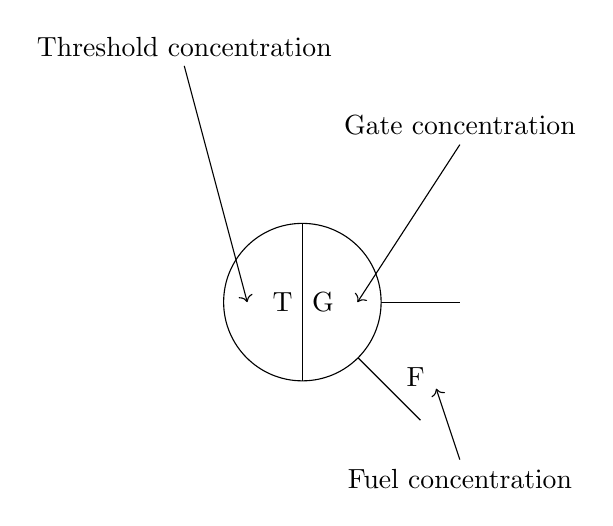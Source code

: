 % !TEX root = ../main.tex
\begin{tikzpicture}

\def\gate(#1, #2, #3, #4, #5){
  \begin{scope}[shift={(#1,#2)}]
    \draw(0, 0) -- (1.5, -1.5);
    \draw(0, 0) -- (2, 0);
    \filldraw[white, draw=black](0, 0) circle (1);
    \draw(0, -1) -- (0, 1);
    \node[above right] at (1.2, -1.2) {#5};
    \node[left] at (0, 0) {#3};
    \node[right] at (0, 0) {#4};
    \draw[->](-1.5, 3) -- (-0.7, 0);
    \node[above] at (-1.5, 3) {Threshold concentration};
    \draw[->](2, 2) -- (0.7, 0);
    \node[above] at (2, 2) {Gate concentration};
    \draw[->](2, -2) -- (1.7, -1.1);
    \node[below] at (2, -2) {Fuel concentration};
  \end{scope}
}


\gate(0, 0, T, G, F);

\end{tikzpicture}
